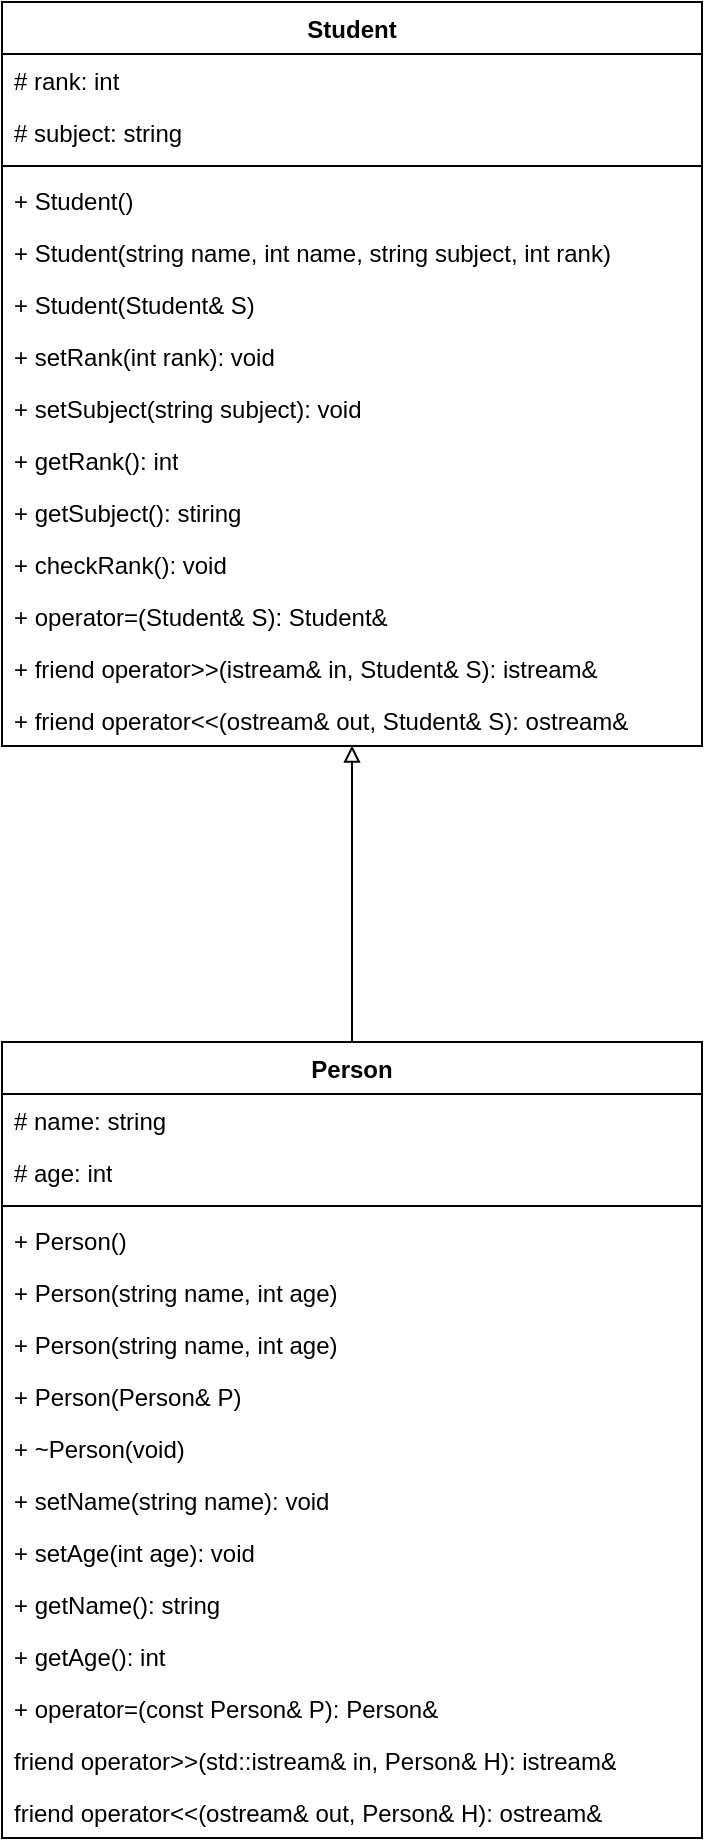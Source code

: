 <mxfile version="22.1.2" type="device">
  <diagram name="Страница — 1" id="XtBJvsgfN2IS-bz5EfaK">
    <mxGraphModel dx="1036" dy="654" grid="1" gridSize="10" guides="1" tooltips="1" connect="1" arrows="1" fold="1" page="1" pageScale="1" pageWidth="827" pageHeight="1169" math="0" shadow="0">
      <root>
        <mxCell id="0" />
        <mxCell id="1" parent="0" />
        <mxCell id="NYxR-r-3vAwDiOnzmQSn-1" value="Person" style="swimlane;fontStyle=1;align=center;verticalAlign=top;childLayout=stackLayout;horizontal=1;startSize=26;horizontalStack=0;resizeParent=1;resizeParentMax=0;resizeLast=0;collapsible=1;marginBottom=0;whiteSpace=wrap;html=1;" parent="1" vertex="1">
          <mxGeometry x="239" y="590" width="350" height="398" as="geometry" />
        </mxCell>
        <mxCell id="NYxR-r-3vAwDiOnzmQSn-2" value="# name: string" style="text;strokeColor=none;fillColor=none;align=left;verticalAlign=top;spacingLeft=4;spacingRight=4;overflow=hidden;rotatable=0;points=[[0,0.5],[1,0.5]];portConstraint=eastwest;whiteSpace=wrap;html=1;" parent="NYxR-r-3vAwDiOnzmQSn-1" vertex="1">
          <mxGeometry y="26" width="350" height="26" as="geometry" />
        </mxCell>
        <mxCell id="NYxR-r-3vAwDiOnzmQSn-9" value="# age: int" style="text;strokeColor=none;fillColor=none;align=left;verticalAlign=top;spacingLeft=4;spacingRight=4;overflow=hidden;rotatable=0;points=[[0,0.5],[1,0.5]];portConstraint=eastwest;whiteSpace=wrap;html=1;" parent="NYxR-r-3vAwDiOnzmQSn-1" vertex="1">
          <mxGeometry y="52" width="350" height="26" as="geometry" />
        </mxCell>
        <mxCell id="NYxR-r-3vAwDiOnzmQSn-3" value="" style="line;strokeWidth=1;fillColor=none;align=left;verticalAlign=middle;spacingTop=-1;spacingLeft=3;spacingRight=3;rotatable=0;labelPosition=right;points=[];portConstraint=eastwest;strokeColor=inherit;" parent="NYxR-r-3vAwDiOnzmQSn-1" vertex="1">
          <mxGeometry y="78" width="350" height="8" as="geometry" />
        </mxCell>
        <mxCell id="NYxR-r-3vAwDiOnzmQSn-4" value="+ Person()" style="text;strokeColor=none;fillColor=none;align=left;verticalAlign=top;spacingLeft=4;spacingRight=4;overflow=hidden;rotatable=0;points=[[0,0.5],[1,0.5]];portConstraint=eastwest;whiteSpace=wrap;html=1;" parent="NYxR-r-3vAwDiOnzmQSn-1" vertex="1">
          <mxGeometry y="86" width="350" height="26" as="geometry" />
        </mxCell>
        <mxCell id="NYxR-r-3vAwDiOnzmQSn-12" value="+ Person(string name, int age)" style="text;strokeColor=none;fillColor=none;align=left;verticalAlign=top;spacingLeft=4;spacingRight=4;overflow=hidden;rotatable=0;points=[[0,0.5],[1,0.5]];portConstraint=eastwest;whiteSpace=wrap;html=1;" parent="NYxR-r-3vAwDiOnzmQSn-1" vertex="1">
          <mxGeometry y="112" width="350" height="26" as="geometry" />
        </mxCell>
        <mxCell id="NYxR-r-3vAwDiOnzmQSn-13" value="+ Person(string name, int age)" style="text;strokeColor=none;fillColor=none;align=left;verticalAlign=top;spacingLeft=4;spacingRight=4;overflow=hidden;rotatable=0;points=[[0,0.5],[1,0.5]];portConstraint=eastwest;whiteSpace=wrap;html=1;" parent="NYxR-r-3vAwDiOnzmQSn-1" vertex="1">
          <mxGeometry y="138" width="350" height="26" as="geometry" />
        </mxCell>
        <mxCell id="NYxR-r-3vAwDiOnzmQSn-14" value="+ Person(Person&amp;amp; P)" style="text;strokeColor=none;fillColor=none;align=left;verticalAlign=top;spacingLeft=4;spacingRight=4;overflow=hidden;rotatable=0;points=[[0,0.5],[1,0.5]];portConstraint=eastwest;whiteSpace=wrap;html=1;" parent="NYxR-r-3vAwDiOnzmQSn-1" vertex="1">
          <mxGeometry y="164" width="350" height="26" as="geometry" />
        </mxCell>
        <mxCell id="NYxR-r-3vAwDiOnzmQSn-15" value="+ ~Person(void)" style="text;strokeColor=none;fillColor=none;align=left;verticalAlign=top;spacingLeft=4;spacingRight=4;overflow=hidden;rotatable=0;points=[[0,0.5],[1,0.5]];portConstraint=eastwest;whiteSpace=wrap;html=1;" parent="NYxR-r-3vAwDiOnzmQSn-1" vertex="1">
          <mxGeometry y="190" width="350" height="26" as="geometry" />
        </mxCell>
        <mxCell id="NYxR-r-3vAwDiOnzmQSn-16" value="+ setName(string name): void" style="text;strokeColor=none;fillColor=none;align=left;verticalAlign=top;spacingLeft=4;spacingRight=4;overflow=hidden;rotatable=0;points=[[0,0.5],[1,0.5]];portConstraint=eastwest;whiteSpace=wrap;html=1;" parent="NYxR-r-3vAwDiOnzmQSn-1" vertex="1">
          <mxGeometry y="216" width="350" height="26" as="geometry" />
        </mxCell>
        <mxCell id="NYxR-r-3vAwDiOnzmQSn-17" value="+ setAge(int age): void" style="text;strokeColor=none;fillColor=none;align=left;verticalAlign=top;spacingLeft=4;spacingRight=4;overflow=hidden;rotatable=0;points=[[0,0.5],[1,0.5]];portConstraint=eastwest;whiteSpace=wrap;html=1;" parent="NYxR-r-3vAwDiOnzmQSn-1" vertex="1">
          <mxGeometry y="242" width="350" height="26" as="geometry" />
        </mxCell>
        <mxCell id="NYxR-r-3vAwDiOnzmQSn-18" value="+ getName(): string" style="text;strokeColor=none;fillColor=none;align=left;verticalAlign=top;spacingLeft=4;spacingRight=4;overflow=hidden;rotatable=0;points=[[0,0.5],[1,0.5]];portConstraint=eastwest;whiteSpace=wrap;html=1;" parent="NYxR-r-3vAwDiOnzmQSn-1" vertex="1">
          <mxGeometry y="268" width="350" height="26" as="geometry" />
        </mxCell>
        <mxCell id="NYxR-r-3vAwDiOnzmQSn-19" value="+ getAge(): int" style="text;strokeColor=none;fillColor=none;align=left;verticalAlign=top;spacingLeft=4;spacingRight=4;overflow=hidden;rotatable=0;points=[[0,0.5],[1,0.5]];portConstraint=eastwest;whiteSpace=wrap;html=1;" parent="NYxR-r-3vAwDiOnzmQSn-1" vertex="1">
          <mxGeometry y="294" width="350" height="26" as="geometry" />
        </mxCell>
        <mxCell id="NYxR-r-3vAwDiOnzmQSn-20" value="+ operator=(const Person&amp;amp; P): Person&amp;amp;" style="text;strokeColor=none;fillColor=none;align=left;verticalAlign=top;spacingLeft=4;spacingRight=4;overflow=hidden;rotatable=0;points=[[0,0.5],[1,0.5]];portConstraint=eastwest;whiteSpace=wrap;html=1;" parent="NYxR-r-3vAwDiOnzmQSn-1" vertex="1">
          <mxGeometry y="320" width="350" height="26" as="geometry" />
        </mxCell>
        <mxCell id="NYxR-r-3vAwDiOnzmQSn-21" value="friend operator&amp;gt;&amp;gt;(std::istream&amp;amp; in, Person&amp;amp; H): istream&amp;amp;" style="text;strokeColor=none;fillColor=none;align=left;verticalAlign=top;spacingLeft=4;spacingRight=4;overflow=hidden;rotatable=0;points=[[0,0.5],[1,0.5]];portConstraint=eastwest;whiteSpace=wrap;html=1;" parent="NYxR-r-3vAwDiOnzmQSn-1" vertex="1">
          <mxGeometry y="346" width="350" height="26" as="geometry" />
        </mxCell>
        <mxCell id="NYxR-r-3vAwDiOnzmQSn-22" value="friend operator&amp;lt;&amp;lt;(ostream&amp;amp; out, Person&amp;amp; H): ostream&amp;amp;" style="text;strokeColor=none;fillColor=none;align=left;verticalAlign=top;spacingLeft=4;spacingRight=4;overflow=hidden;rotatable=0;points=[[0,0.5],[1,0.5]];portConstraint=eastwest;whiteSpace=wrap;html=1;" parent="NYxR-r-3vAwDiOnzmQSn-1" vertex="1">
          <mxGeometry y="372" width="350" height="26" as="geometry" />
        </mxCell>
        <mxCell id="NYxR-r-3vAwDiOnzmQSn-5" value="Student" style="swimlane;fontStyle=1;align=center;verticalAlign=top;childLayout=stackLayout;horizontal=1;startSize=26;horizontalStack=0;resizeParent=1;resizeParentMax=0;resizeLast=0;collapsible=1;marginBottom=0;whiteSpace=wrap;html=1;" parent="1" vertex="1">
          <mxGeometry x="239" y="70" width="350" height="372" as="geometry" />
        </mxCell>
        <mxCell id="NYxR-r-3vAwDiOnzmQSn-6" value="# rank: int" style="text;strokeColor=none;fillColor=none;align=left;verticalAlign=top;spacingLeft=4;spacingRight=4;overflow=hidden;rotatable=0;points=[[0,0.5],[1,0.5]];portConstraint=eastwest;whiteSpace=wrap;html=1;" parent="NYxR-r-3vAwDiOnzmQSn-5" vertex="1">
          <mxGeometry y="26" width="350" height="26" as="geometry" />
        </mxCell>
        <mxCell id="NYxR-r-3vAwDiOnzmQSn-10" value="# subject: string" style="text;strokeColor=none;fillColor=none;align=left;verticalAlign=top;spacingLeft=4;spacingRight=4;overflow=hidden;rotatable=0;points=[[0,0.5],[1,0.5]];portConstraint=eastwest;whiteSpace=wrap;html=1;" parent="NYxR-r-3vAwDiOnzmQSn-5" vertex="1">
          <mxGeometry y="52" width="350" height="26" as="geometry" />
        </mxCell>
        <mxCell id="NYxR-r-3vAwDiOnzmQSn-7" value="" style="line;strokeWidth=1;fillColor=none;align=left;verticalAlign=middle;spacingTop=-1;spacingLeft=3;spacingRight=3;rotatable=0;labelPosition=right;points=[];portConstraint=eastwest;strokeColor=inherit;" parent="NYxR-r-3vAwDiOnzmQSn-5" vertex="1">
          <mxGeometry y="78" width="350" height="8" as="geometry" />
        </mxCell>
        <mxCell id="NYxR-r-3vAwDiOnzmQSn-8" value="+ Student()" style="text;strokeColor=none;fillColor=none;align=left;verticalAlign=top;spacingLeft=4;spacingRight=4;overflow=hidden;rotatable=0;points=[[0,0.5],[1,0.5]];portConstraint=eastwest;whiteSpace=wrap;html=1;" parent="NYxR-r-3vAwDiOnzmQSn-5" vertex="1">
          <mxGeometry y="86" width="350" height="26" as="geometry" />
        </mxCell>
        <mxCell id="NYxR-r-3vAwDiOnzmQSn-23" value="+ Student(string name, int name, string subject, int rank)" style="text;strokeColor=none;fillColor=none;align=left;verticalAlign=top;spacingLeft=4;spacingRight=4;overflow=hidden;rotatable=0;points=[[0,0.5],[1,0.5]];portConstraint=eastwest;whiteSpace=wrap;html=1;" parent="NYxR-r-3vAwDiOnzmQSn-5" vertex="1">
          <mxGeometry y="112" width="350" height="26" as="geometry" />
        </mxCell>
        <mxCell id="NYxR-r-3vAwDiOnzmQSn-24" value="+ Student(Student&amp;amp; S)" style="text;strokeColor=none;fillColor=none;align=left;verticalAlign=top;spacingLeft=4;spacingRight=4;overflow=hidden;rotatable=0;points=[[0,0.5],[1,0.5]];portConstraint=eastwest;whiteSpace=wrap;html=1;" parent="NYxR-r-3vAwDiOnzmQSn-5" vertex="1">
          <mxGeometry y="138" width="350" height="26" as="geometry" />
        </mxCell>
        <mxCell id="NYxR-r-3vAwDiOnzmQSn-25" value="+ setRank(int rank): void" style="text;strokeColor=none;fillColor=none;align=left;verticalAlign=top;spacingLeft=4;spacingRight=4;overflow=hidden;rotatable=0;points=[[0,0.5],[1,0.5]];portConstraint=eastwest;whiteSpace=wrap;html=1;" parent="NYxR-r-3vAwDiOnzmQSn-5" vertex="1">
          <mxGeometry y="164" width="350" height="26" as="geometry" />
        </mxCell>
        <mxCell id="NYxR-r-3vAwDiOnzmQSn-26" value="+ setSubject(string subject): void" style="text;strokeColor=none;fillColor=none;align=left;verticalAlign=top;spacingLeft=4;spacingRight=4;overflow=hidden;rotatable=0;points=[[0,0.5],[1,0.5]];portConstraint=eastwest;whiteSpace=wrap;html=1;" parent="NYxR-r-3vAwDiOnzmQSn-5" vertex="1">
          <mxGeometry y="190" width="350" height="26" as="geometry" />
        </mxCell>
        <mxCell id="NYxR-r-3vAwDiOnzmQSn-27" value="+ getRank(): int" style="text;strokeColor=none;fillColor=none;align=left;verticalAlign=top;spacingLeft=4;spacingRight=4;overflow=hidden;rotatable=0;points=[[0,0.5],[1,0.5]];portConstraint=eastwest;whiteSpace=wrap;html=1;" parent="NYxR-r-3vAwDiOnzmQSn-5" vertex="1">
          <mxGeometry y="216" width="350" height="26" as="geometry" />
        </mxCell>
        <mxCell id="NYxR-r-3vAwDiOnzmQSn-28" value="+ getSubject(): stiring" style="text;strokeColor=none;fillColor=none;align=left;verticalAlign=top;spacingLeft=4;spacingRight=4;overflow=hidden;rotatable=0;points=[[0,0.5],[1,0.5]];portConstraint=eastwest;whiteSpace=wrap;html=1;" parent="NYxR-r-3vAwDiOnzmQSn-5" vertex="1">
          <mxGeometry y="242" width="350" height="26" as="geometry" />
        </mxCell>
        <mxCell id="NYxR-r-3vAwDiOnzmQSn-29" value="+ checkRank(): void" style="text;strokeColor=none;fillColor=none;align=left;verticalAlign=top;spacingLeft=4;spacingRight=4;overflow=hidden;rotatable=0;points=[[0,0.5],[1,0.5]];portConstraint=eastwest;whiteSpace=wrap;html=1;" parent="NYxR-r-3vAwDiOnzmQSn-5" vertex="1">
          <mxGeometry y="268" width="350" height="26" as="geometry" />
        </mxCell>
        <mxCell id="NYxR-r-3vAwDiOnzmQSn-30" value="+ operator=(Student&amp;amp; S): Student&amp;amp;" style="text;strokeColor=none;fillColor=none;align=left;verticalAlign=top;spacingLeft=4;spacingRight=4;overflow=hidden;rotatable=0;points=[[0,0.5],[1,0.5]];portConstraint=eastwest;whiteSpace=wrap;html=1;" parent="NYxR-r-3vAwDiOnzmQSn-5" vertex="1">
          <mxGeometry y="294" width="350" height="26" as="geometry" />
        </mxCell>
        <mxCell id="NYxR-r-3vAwDiOnzmQSn-31" value="+ friend operator&amp;gt;&amp;gt;(istream&amp;amp; in, Student&amp;amp; S): istream&amp;amp;" style="text;strokeColor=none;fillColor=none;align=left;verticalAlign=top;spacingLeft=4;spacingRight=4;overflow=hidden;rotatable=0;points=[[0,0.5],[1,0.5]];portConstraint=eastwest;whiteSpace=wrap;html=1;" parent="NYxR-r-3vAwDiOnzmQSn-5" vertex="1">
          <mxGeometry y="320" width="350" height="26" as="geometry" />
        </mxCell>
        <mxCell id="NYxR-r-3vAwDiOnzmQSn-32" value="+ friend operator&amp;lt;&amp;lt;(ostream&amp;amp; out, Student&amp;amp; S): ostream&amp;amp;" style="text;strokeColor=none;fillColor=none;align=left;verticalAlign=top;spacingLeft=4;spacingRight=4;overflow=hidden;rotatable=0;points=[[0,0.5],[1,0.5]];portConstraint=eastwest;whiteSpace=wrap;html=1;" parent="NYxR-r-3vAwDiOnzmQSn-5" vertex="1">
          <mxGeometry y="346" width="350" height="26" as="geometry" />
        </mxCell>
        <mxCell id="NYxR-r-3vAwDiOnzmQSn-33" value="" style="endArrow=block;html=1;edgeStyle=orthogonalEdgeStyle;rounded=0;exitX=0.5;exitY=0;exitDx=0;exitDy=0;endFill=0;entryX=0.5;entryY=0.991;entryDx=0;entryDy=0;entryPerimeter=0;" parent="1" source="NYxR-r-3vAwDiOnzmQSn-1" target="NYxR-r-3vAwDiOnzmQSn-32" edge="1">
          <mxGeometry relative="1" as="geometry">
            <mxPoint x="204" y="20" as="sourcePoint" />
            <mxPoint x="414" y="445" as="targetPoint" />
            <Array as="points" />
          </mxGeometry>
        </mxCell>
      </root>
    </mxGraphModel>
  </diagram>
</mxfile>
